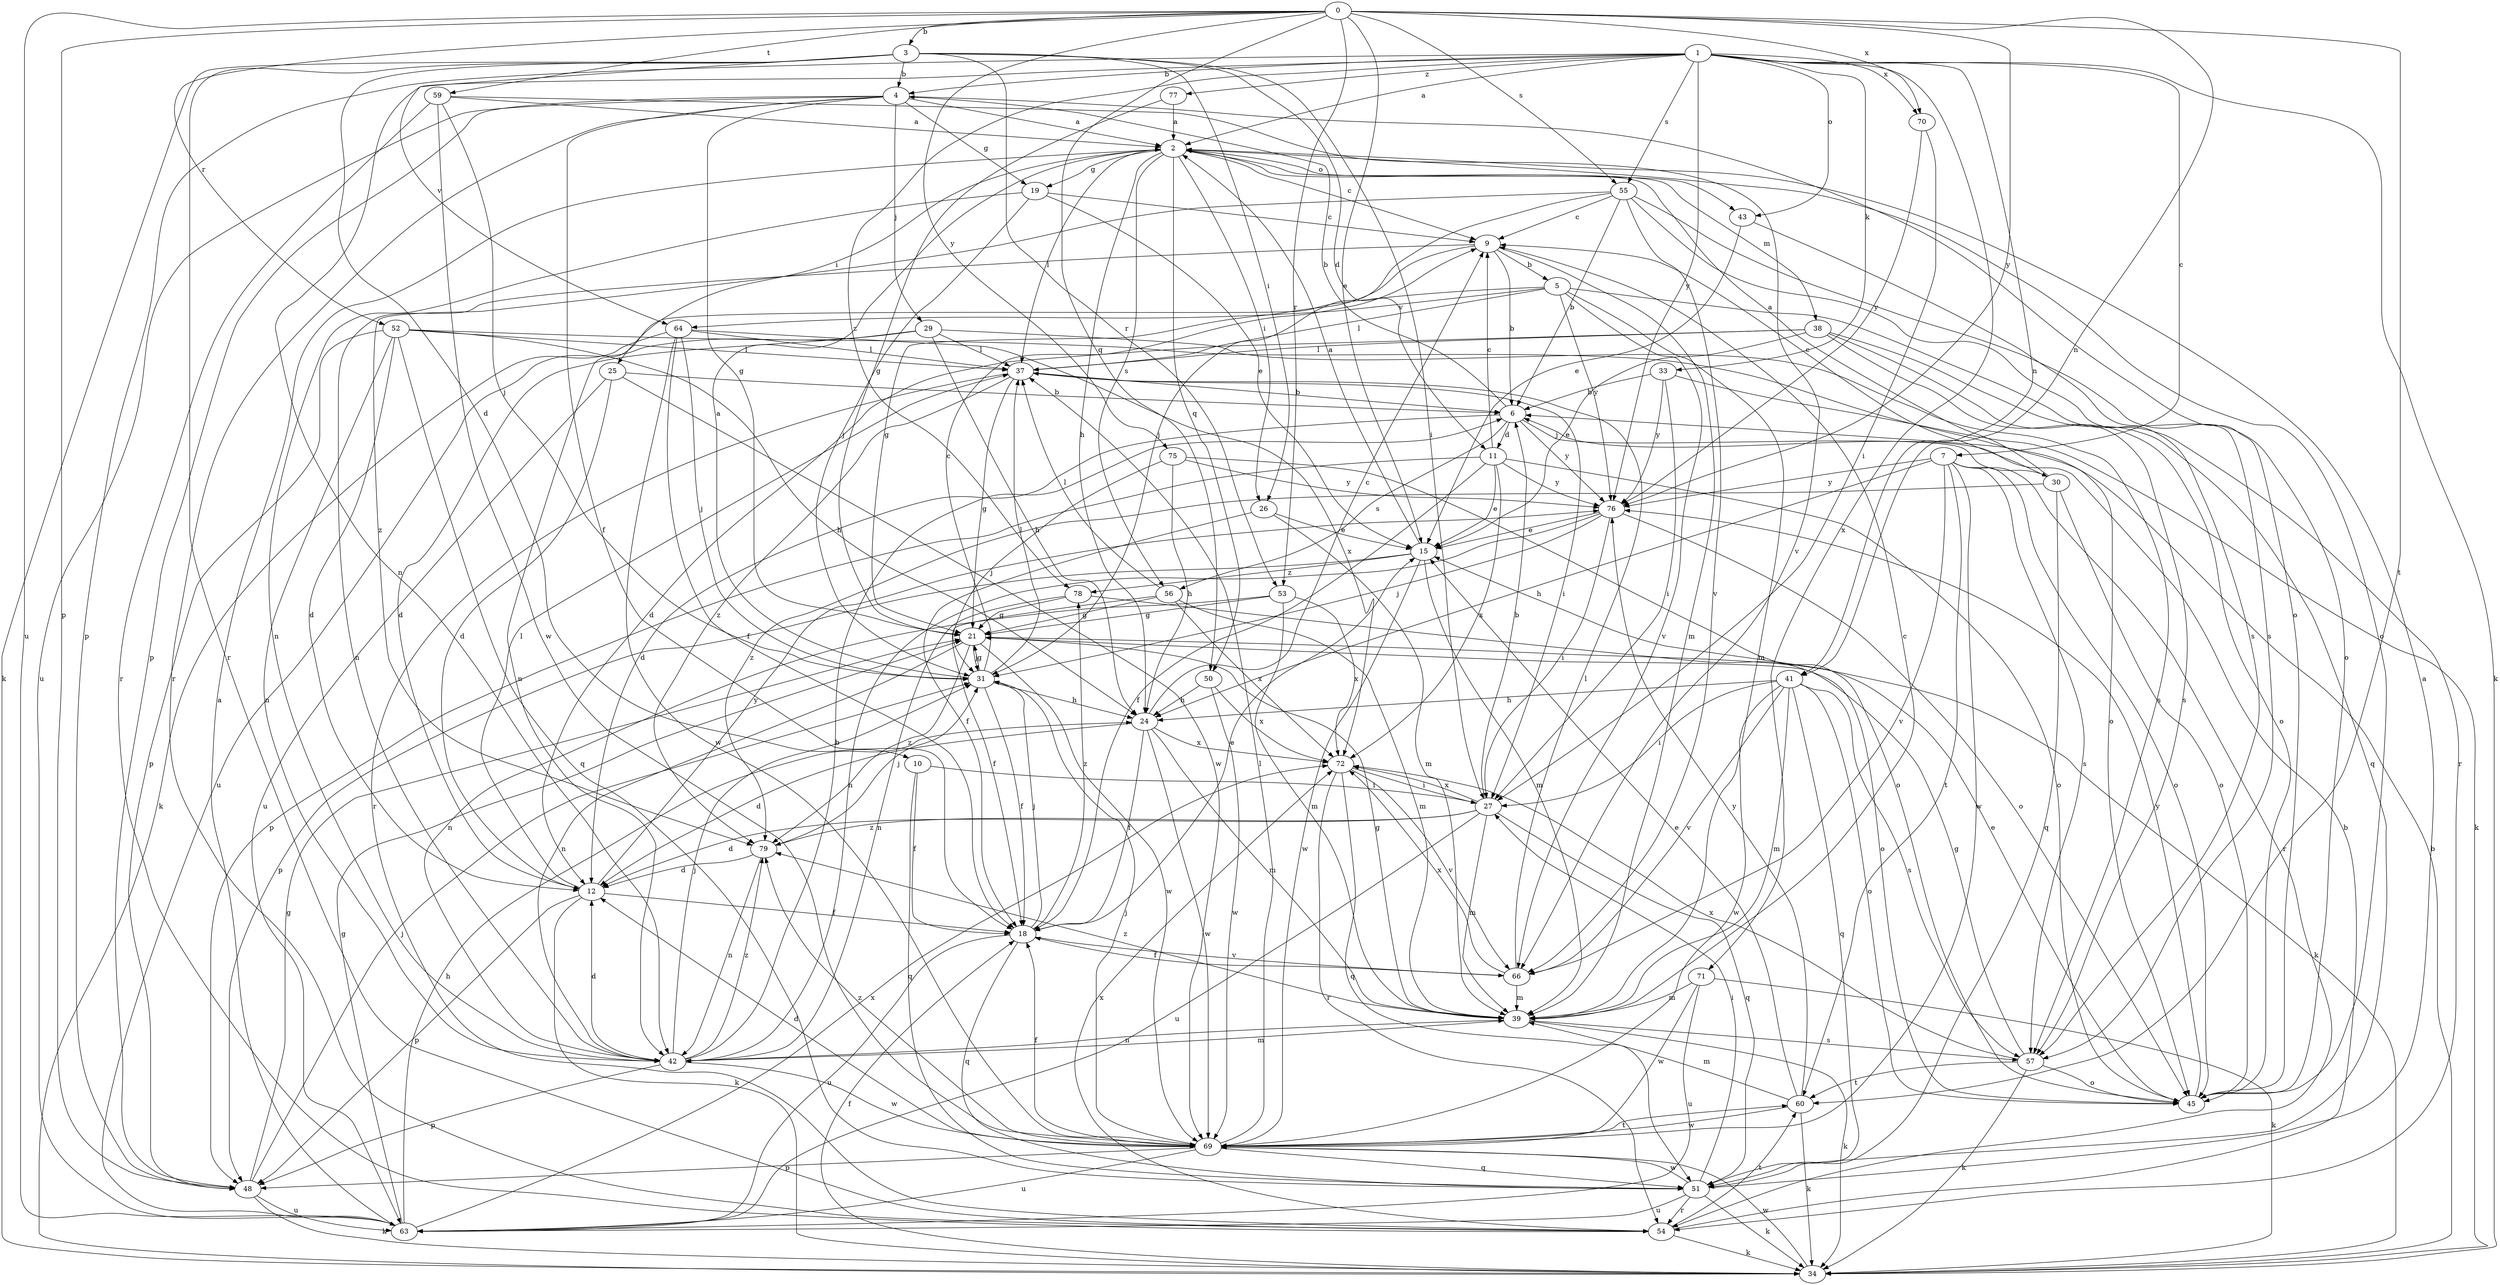 strict digraph  {
0;
1;
2;
3;
4;
5;
6;
7;
9;
10;
11;
12;
15;
18;
19;
21;
24;
25;
26;
27;
29;
30;
31;
33;
34;
37;
38;
39;
41;
42;
43;
45;
48;
50;
51;
52;
53;
54;
55;
56;
57;
59;
60;
63;
64;
66;
69;
70;
71;
72;
75;
76;
77;
78;
79;
0 -> 3  [label=b];
0 -> 15  [label=e];
0 -> 41  [label=n];
0 -> 48  [label=p];
0 -> 50  [label=q];
0 -> 52  [label=r];
0 -> 53  [label=r];
0 -> 55  [label=s];
0 -> 59  [label=t];
0 -> 60  [label=t];
0 -> 63  [label=u];
0 -> 70  [label=x];
0 -> 75  [label=y];
0 -> 76  [label=y];
1 -> 2  [label=a];
1 -> 4  [label=b];
1 -> 7  [label=c];
1 -> 33  [label=k];
1 -> 34  [label=k];
1 -> 41  [label=n];
1 -> 42  [label=n];
1 -> 43  [label=o];
1 -> 48  [label=p];
1 -> 55  [label=s];
1 -> 70  [label=x];
1 -> 71  [label=x];
1 -> 76  [label=y];
1 -> 77  [label=z];
1 -> 78  [label=z];
2 -> 9  [label=c];
2 -> 19  [label=g];
2 -> 24  [label=h];
2 -> 25  [label=i];
2 -> 26  [label=i];
2 -> 37  [label=l];
2 -> 38  [label=m];
2 -> 43  [label=o];
2 -> 45  [label=o];
2 -> 50  [label=q];
2 -> 56  [label=s];
3 -> 4  [label=b];
3 -> 10  [label=d];
3 -> 11  [label=d];
3 -> 26  [label=i];
3 -> 27  [label=i];
3 -> 34  [label=k];
3 -> 53  [label=r];
3 -> 54  [label=r];
3 -> 64  [label=v];
4 -> 2  [label=a];
4 -> 18  [label=f];
4 -> 19  [label=g];
4 -> 21  [label=g];
4 -> 29  [label=j];
4 -> 45  [label=o];
4 -> 48  [label=p];
4 -> 54  [label=r];
4 -> 63  [label=u];
5 -> 37  [label=l];
5 -> 39  [label=m];
5 -> 42  [label=n];
5 -> 54  [label=r];
5 -> 64  [label=v];
5 -> 66  [label=v];
5 -> 76  [label=y];
6 -> 4  [label=b];
6 -> 11  [label=d];
6 -> 12  [label=d];
6 -> 30  [label=j];
6 -> 56  [label=s];
6 -> 76  [label=y];
7 -> 24  [label=h];
7 -> 45  [label=o];
7 -> 54  [label=r];
7 -> 57  [label=s];
7 -> 60  [label=t];
7 -> 66  [label=v];
7 -> 69  [label=w];
7 -> 76  [label=y];
9 -> 5  [label=b];
9 -> 6  [label=b];
9 -> 21  [label=g];
9 -> 39  [label=m];
9 -> 42  [label=n];
10 -> 18  [label=f];
10 -> 27  [label=i];
10 -> 51  [label=q];
11 -> 9  [label=c];
11 -> 15  [label=e];
11 -> 18  [label=f];
11 -> 45  [label=o];
11 -> 48  [label=p];
11 -> 72  [label=x];
11 -> 76  [label=y];
12 -> 18  [label=f];
12 -> 34  [label=k];
12 -> 37  [label=l];
12 -> 48  [label=p];
12 -> 76  [label=y];
15 -> 2  [label=a];
15 -> 39  [label=m];
15 -> 48  [label=p];
15 -> 69  [label=w];
15 -> 78  [label=z];
18 -> 15  [label=e];
18 -> 31  [label=j];
18 -> 51  [label=q];
18 -> 63  [label=u];
18 -> 66  [label=v];
18 -> 78  [label=z];
19 -> 9  [label=c];
19 -> 15  [label=e];
19 -> 31  [label=j];
19 -> 42  [label=n];
21 -> 31  [label=j];
21 -> 34  [label=k];
21 -> 42  [label=n];
21 -> 69  [label=w];
21 -> 79  [label=z];
24 -> 9  [label=c];
24 -> 12  [label=d];
24 -> 18  [label=f];
24 -> 39  [label=m];
24 -> 69  [label=w];
24 -> 72  [label=x];
25 -> 6  [label=b];
25 -> 12  [label=d];
25 -> 63  [label=u];
25 -> 69  [label=w];
26 -> 15  [label=e];
26 -> 18  [label=f];
26 -> 39  [label=m];
27 -> 6  [label=b];
27 -> 12  [label=d];
27 -> 39  [label=m];
27 -> 51  [label=q];
27 -> 63  [label=u];
27 -> 72  [label=x];
27 -> 79  [label=z];
29 -> 12  [label=d];
29 -> 24  [label=h];
29 -> 37  [label=l];
29 -> 57  [label=s];
29 -> 63  [label=u];
30 -> 2  [label=a];
30 -> 9  [label=c];
30 -> 45  [label=o];
30 -> 51  [label=q];
30 -> 79  [label=z];
31 -> 2  [label=a];
31 -> 9  [label=c];
31 -> 18  [label=f];
31 -> 21  [label=g];
31 -> 24  [label=h];
31 -> 37  [label=l];
33 -> 6  [label=b];
33 -> 27  [label=i];
33 -> 34  [label=k];
33 -> 76  [label=y];
34 -> 6  [label=b];
34 -> 18  [label=f];
34 -> 69  [label=w];
37 -> 6  [label=b];
37 -> 21  [label=g];
37 -> 27  [label=i];
37 -> 54  [label=r];
37 -> 79  [label=z];
38 -> 12  [label=d];
38 -> 15  [label=e];
38 -> 37  [label=l];
38 -> 45  [label=o];
38 -> 51  [label=q];
38 -> 57  [label=s];
39 -> 9  [label=c];
39 -> 21  [label=g];
39 -> 34  [label=k];
39 -> 42  [label=n];
39 -> 57  [label=s];
39 -> 79  [label=z];
41 -> 24  [label=h];
41 -> 27  [label=i];
41 -> 39  [label=m];
41 -> 45  [label=o];
41 -> 51  [label=q];
41 -> 57  [label=s];
41 -> 66  [label=v];
41 -> 69  [label=w];
42 -> 6  [label=b];
42 -> 12  [label=d];
42 -> 31  [label=j];
42 -> 39  [label=m];
42 -> 48  [label=p];
42 -> 69  [label=w];
42 -> 79  [label=z];
43 -> 15  [label=e];
43 -> 57  [label=s];
45 -> 15  [label=e];
45 -> 76  [label=y];
48 -> 21  [label=g];
48 -> 31  [label=j];
48 -> 34  [label=k];
48 -> 63  [label=u];
50 -> 24  [label=h];
50 -> 69  [label=w];
50 -> 72  [label=x];
51 -> 2  [label=a];
51 -> 27  [label=i];
51 -> 34  [label=k];
51 -> 54  [label=r];
51 -> 63  [label=u];
51 -> 69  [label=w];
52 -> 12  [label=d];
52 -> 24  [label=h];
52 -> 37  [label=l];
52 -> 42  [label=n];
52 -> 45  [label=o];
52 -> 48  [label=p];
52 -> 51  [label=q];
53 -> 21  [label=g];
53 -> 39  [label=m];
53 -> 42  [label=n];
53 -> 72  [label=x];
54 -> 6  [label=b];
54 -> 34  [label=k];
54 -> 60  [label=t];
54 -> 72  [label=x];
55 -> 6  [label=b];
55 -> 9  [label=c];
55 -> 31  [label=j];
55 -> 45  [label=o];
55 -> 57  [label=s];
55 -> 66  [label=v];
55 -> 79  [label=z];
56 -> 18  [label=f];
56 -> 21  [label=g];
56 -> 37  [label=l];
56 -> 39  [label=m];
56 -> 72  [label=x];
57 -> 21  [label=g];
57 -> 34  [label=k];
57 -> 45  [label=o];
57 -> 60  [label=t];
57 -> 72  [label=x];
59 -> 2  [label=a];
59 -> 31  [label=j];
59 -> 54  [label=r];
59 -> 66  [label=v];
59 -> 69  [label=w];
60 -> 15  [label=e];
60 -> 34  [label=k];
60 -> 39  [label=m];
60 -> 69  [label=w];
60 -> 76  [label=y];
63 -> 2  [label=a];
63 -> 21  [label=g];
63 -> 24  [label=h];
63 -> 72  [label=x];
64 -> 18  [label=f];
64 -> 31  [label=j];
64 -> 34  [label=k];
64 -> 37  [label=l];
64 -> 69  [label=w];
64 -> 72  [label=x];
66 -> 18  [label=f];
66 -> 37  [label=l];
66 -> 39  [label=m];
66 -> 72  [label=x];
69 -> 12  [label=d];
69 -> 18  [label=f];
69 -> 31  [label=j];
69 -> 37  [label=l];
69 -> 48  [label=p];
69 -> 51  [label=q];
69 -> 60  [label=t];
69 -> 63  [label=u];
69 -> 79  [label=z];
70 -> 27  [label=i];
70 -> 76  [label=y];
71 -> 34  [label=k];
71 -> 39  [label=m];
71 -> 63  [label=u];
71 -> 69  [label=w];
72 -> 27  [label=i];
72 -> 51  [label=q];
72 -> 54  [label=r];
72 -> 66  [label=v];
75 -> 24  [label=h];
75 -> 31  [label=j];
75 -> 45  [label=o];
75 -> 76  [label=y];
76 -> 15  [label=e];
76 -> 27  [label=i];
76 -> 31  [label=j];
76 -> 42  [label=n];
76 -> 45  [label=o];
77 -> 2  [label=a];
77 -> 21  [label=g];
78 -> 21  [label=g];
78 -> 42  [label=n];
78 -> 45  [label=o];
79 -> 12  [label=d];
79 -> 31  [label=j];
79 -> 42  [label=n];
}
